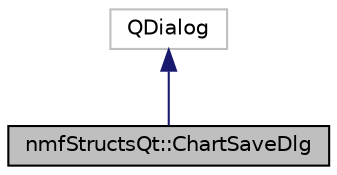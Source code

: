 digraph "nmfStructsQt::ChartSaveDlg"
{
 // LATEX_PDF_SIZE
  edge [fontname="Helvetica",fontsize="10",labelfontname="Helvetica",labelfontsize="10"];
  node [fontname="Helvetica",fontsize="10",shape=record];
  Node1 [label="nmfStructsQt::ChartSaveDlg",height=0.2,width=0.4,color="black", fillcolor="grey75", style="filled", fontcolor="black",tooltip="This class displays a QDialog and allows the user to do a screen grab of the displayed chart...."];
  Node2 -> Node1 [dir="back",color="midnightblue",fontsize="10",style="solid",fontname="Helvetica"];
  Node2 [label="QDialog",height=0.2,width=0.4,color="grey75", fillcolor="white", style="filled",tooltip=" "];
}
